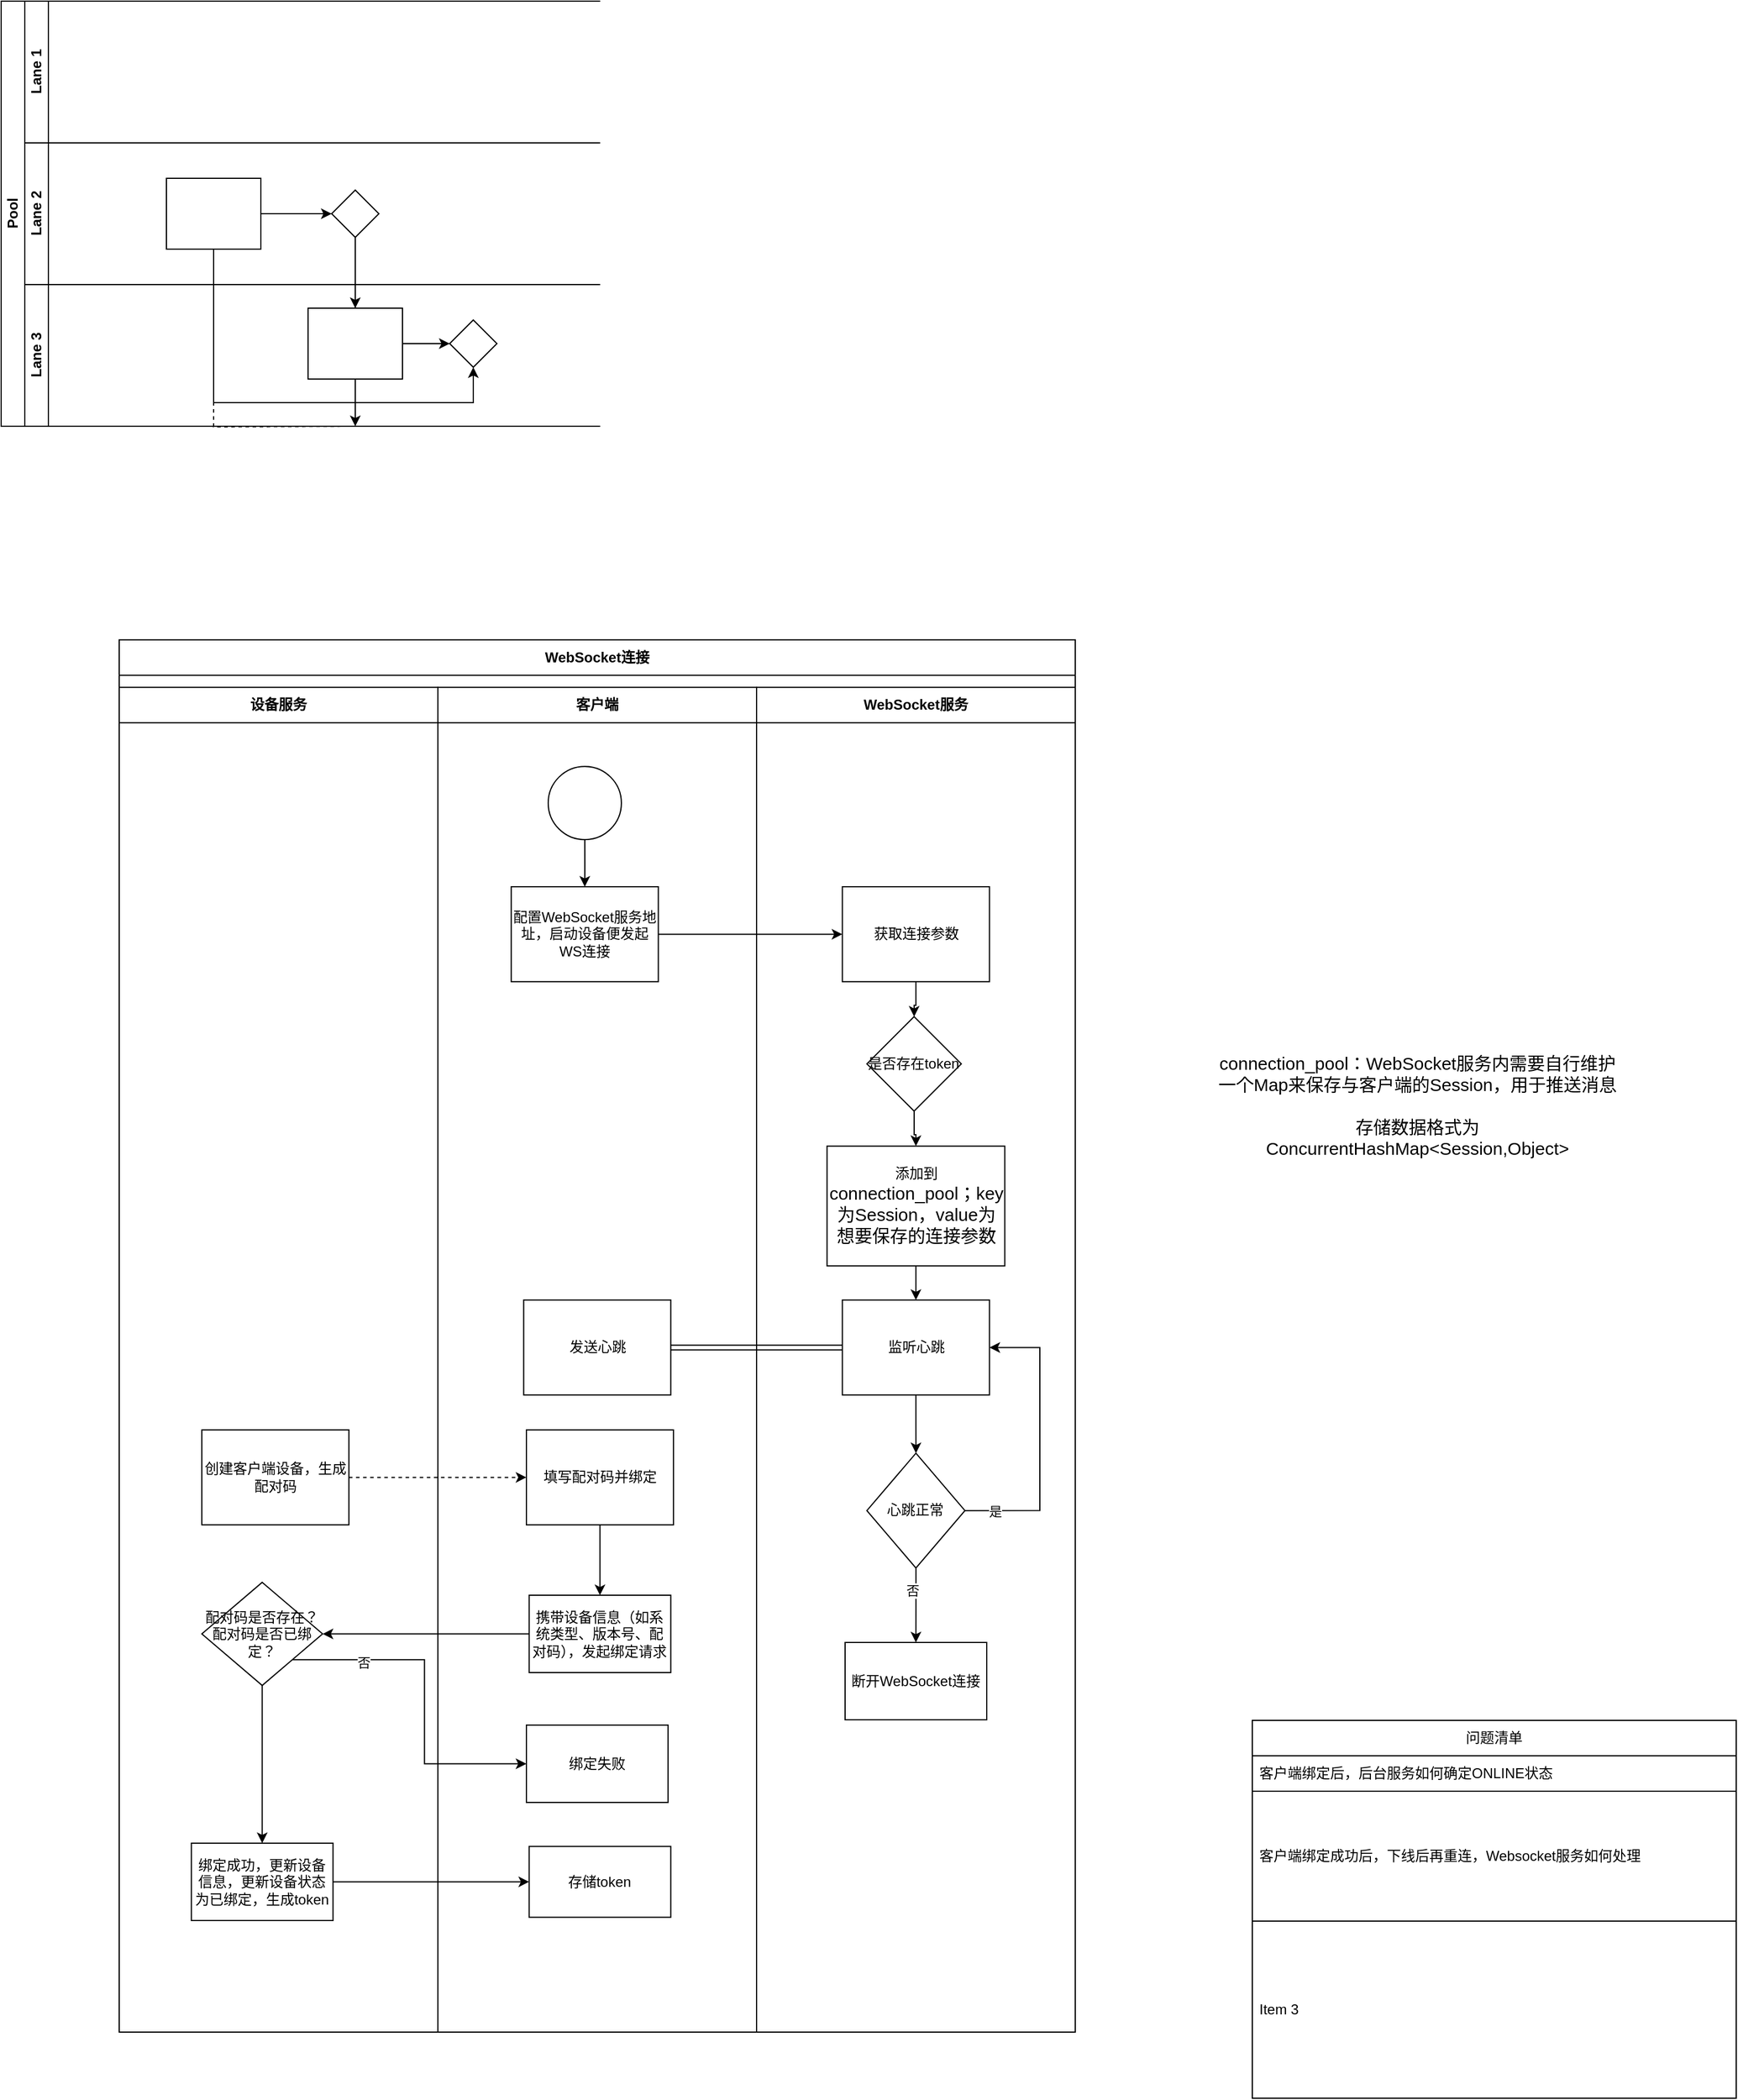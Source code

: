 <mxfile version="24.4.10" type="github">
  <diagram id="prtHgNgQTEPvFCAcTncT" name="Page-1">
    <mxGraphModel dx="1341" dy="1026" grid="1" gridSize="10" guides="1" tooltips="1" connect="1" arrows="1" fold="1" page="1" pageScale="1" pageWidth="1654" pageHeight="2336" math="0" shadow="0">
      <root>
        <mxCell id="0" />
        <mxCell id="1" parent="0" />
        <mxCell id="dNxyNK7c78bLwvsdeMH5-19" value="Pool" style="swimlane;html=1;childLayout=stackLayout;resizeParent=1;resizeParentMax=0;horizontal=0;startSize=20;horizontalStack=0;" parent="1" vertex="1">
          <mxGeometry x="120" y="120" width="540" height="360" as="geometry" />
        </mxCell>
        <mxCell id="dNxyNK7c78bLwvsdeMH5-27" value="" style="edgeStyle=orthogonalEdgeStyle;rounded=0;orthogonalLoop=1;jettySize=auto;html=1;dashed=1;endArrow=none;endFill=0;" parent="dNxyNK7c78bLwvsdeMH5-19" target="dNxyNK7c78bLwvsdeMH5-26" edge="1">
          <mxGeometry relative="1" as="geometry">
            <mxPoint x="300" y="360" as="sourcePoint" />
          </mxGeometry>
        </mxCell>
        <mxCell id="dNxyNK7c78bLwvsdeMH5-31" style="edgeStyle=orthogonalEdgeStyle;rounded=0;orthogonalLoop=1;jettySize=auto;html=1;endArrow=classic;endFill=1;" parent="dNxyNK7c78bLwvsdeMH5-19" source="dNxyNK7c78bLwvsdeMH5-28" edge="1">
          <mxGeometry relative="1" as="geometry">
            <mxPoint x="300" y="360" as="targetPoint" />
          </mxGeometry>
        </mxCell>
        <mxCell id="dNxyNK7c78bLwvsdeMH5-35" style="edgeStyle=orthogonalEdgeStyle;rounded=0;orthogonalLoop=1;jettySize=auto;html=1;endArrow=classic;endFill=1;" parent="dNxyNK7c78bLwvsdeMH5-19" source="dNxyNK7c78bLwvsdeMH5-28" target="dNxyNK7c78bLwvsdeMH5-34" edge="1">
          <mxGeometry relative="1" as="geometry" />
        </mxCell>
        <mxCell id="dNxyNK7c78bLwvsdeMH5-38" style="edgeStyle=orthogonalEdgeStyle;rounded=0;orthogonalLoop=1;jettySize=auto;html=1;endArrow=classic;endFill=1;" parent="dNxyNK7c78bLwvsdeMH5-19" source="dNxyNK7c78bLwvsdeMH5-26" target="dNxyNK7c78bLwvsdeMH5-36" edge="1">
          <mxGeometry relative="1" as="geometry">
            <Array as="points">
              <mxPoint x="180" y="340" />
              <mxPoint x="400" y="340" />
            </Array>
          </mxGeometry>
        </mxCell>
        <mxCell id="dNxyNK7c78bLwvsdeMH5-20" value="Lane 1" style="swimlane;html=1;startSize=20;horizontal=0;container=0;" parent="dNxyNK7c78bLwvsdeMH5-19" vertex="1">
          <mxGeometry x="20" width="520" height="120" as="geometry" />
        </mxCell>
        <mxCell id="dNxyNK7c78bLwvsdeMH5-21" value="Lane 2" style="swimlane;html=1;startSize=20;horizontal=0;" parent="dNxyNK7c78bLwvsdeMH5-19" vertex="1">
          <mxGeometry x="20" y="120" width="520" height="120" as="geometry" />
        </mxCell>
        <mxCell id="dNxyNK7c78bLwvsdeMH5-29" value="" style="edgeStyle=orthogonalEdgeStyle;rounded=0;orthogonalLoop=1;jettySize=auto;html=1;endArrow=classic;endFill=1;" parent="dNxyNK7c78bLwvsdeMH5-21" source="dNxyNK7c78bLwvsdeMH5-26" target="dNxyNK7c78bLwvsdeMH5-28" edge="1">
          <mxGeometry relative="1" as="geometry" />
        </mxCell>
        <mxCell id="dNxyNK7c78bLwvsdeMH5-26" value="" style="rounded=0;whiteSpace=wrap;html=1;fontFamily=Helvetica;fontSize=12;fontColor=#000000;align=center;" parent="dNxyNK7c78bLwvsdeMH5-21" vertex="1">
          <mxGeometry x="120" y="30" width="80" height="60" as="geometry" />
        </mxCell>
        <mxCell id="dNxyNK7c78bLwvsdeMH5-28" value="" style="rhombus;whiteSpace=wrap;html=1;fontFamily=Helvetica;fontSize=12;fontColor=#000000;align=center;" parent="dNxyNK7c78bLwvsdeMH5-21" vertex="1">
          <mxGeometry x="260" y="40" width="40" height="40" as="geometry" />
        </mxCell>
        <mxCell id="dNxyNK7c78bLwvsdeMH5-22" value="Lane 3" style="swimlane;html=1;startSize=20;horizontal=0;" parent="dNxyNK7c78bLwvsdeMH5-19" vertex="1">
          <mxGeometry x="20" y="240" width="520" height="120" as="geometry" />
        </mxCell>
        <mxCell id="dNxyNK7c78bLwvsdeMH5-37" value="" style="edgeStyle=orthogonalEdgeStyle;rounded=0;orthogonalLoop=1;jettySize=auto;html=1;endArrow=classic;endFill=1;" parent="dNxyNK7c78bLwvsdeMH5-22" source="dNxyNK7c78bLwvsdeMH5-34" target="dNxyNK7c78bLwvsdeMH5-36" edge="1">
          <mxGeometry relative="1" as="geometry" />
        </mxCell>
        <mxCell id="dNxyNK7c78bLwvsdeMH5-34" value="" style="rounded=0;whiteSpace=wrap;html=1;fontFamily=Helvetica;fontSize=12;fontColor=#000000;align=center;" parent="dNxyNK7c78bLwvsdeMH5-22" vertex="1">
          <mxGeometry x="240" y="20" width="80" height="60" as="geometry" />
        </mxCell>
        <mxCell id="dNxyNK7c78bLwvsdeMH5-36" value="" style="rhombus;whiteSpace=wrap;html=1;fontFamily=Helvetica;fontSize=12;fontColor=#000000;align=center;" parent="dNxyNK7c78bLwvsdeMH5-22" vertex="1">
          <mxGeometry x="360" y="30" width="40" height="40" as="geometry" />
        </mxCell>
        <mxCell id="Z-QhGD6ONhxHMMDBWDxq-10" value="" style="group" vertex="1" connectable="0" parent="1">
          <mxGeometry x="220" y="650" width="810" height="1190" as="geometry" />
        </mxCell>
        <mxCell id="Z-QhGD6ONhxHMMDBWDxq-20" value="" style="group" vertex="1" connectable="0" parent="Z-QhGD6ONhxHMMDBWDxq-10">
          <mxGeometry y="10.917" width="810" height="1179.083" as="geometry" />
        </mxCell>
        <mxCell id="Z-QhGD6ONhxHMMDBWDxq-1" value="WebSocket连接" style="swimlane;whiteSpace=wrap;html=1;swimlaneLine=1;startSize=30;container=0;" vertex="1" parent="Z-QhGD6ONhxHMMDBWDxq-20">
          <mxGeometry width="810" height="1179.083" as="geometry" />
        </mxCell>
        <mxCell id="Z-QhGD6ONhxHMMDBWDxq-11" value="" style="ellipse;whiteSpace=wrap;html=1;aspect=fixed;" vertex="1" parent="Z-QhGD6ONhxHMMDBWDxq-1">
          <mxGeometry x="363.462" y="107.189" width="62.006" height="62.006" as="geometry" />
        </mxCell>
        <mxCell id="Z-QhGD6ONhxHMMDBWDxq-21" style="edgeStyle=orthogonalEdgeStyle;rounded=0;orthogonalLoop=1;jettySize=auto;html=1;exitX=1;exitY=0.5;exitDx=0;exitDy=0;entryX=0;entryY=0.5;entryDx=0;entryDy=0;dashed=1;" edge="1" parent="Z-QhGD6ONhxHMMDBWDxq-1" source="Z-QhGD6ONhxHMMDBWDxq-12" target="Z-QhGD6ONhxHMMDBWDxq-18">
          <mxGeometry relative="1" as="geometry" />
        </mxCell>
        <mxCell id="Z-QhGD6ONhxHMMDBWDxq-12" value="创建客户端设备，生成配对码" style="whiteSpace=wrap;html=1;" vertex="1" parent="Z-QhGD6ONhxHMMDBWDxq-1">
          <mxGeometry x="70.003" y="669.078" width="124.615" height="80.392" as="geometry" />
        </mxCell>
        <mxCell id="Z-QhGD6ONhxHMMDBWDxq-13" value="" style="edgeStyle=orthogonalEdgeStyle;rounded=0;orthogonalLoop=1;jettySize=auto;html=1;entryX=0.5;entryY=0;entryDx=0;entryDy=0;" edge="1" parent="Z-QhGD6ONhxHMMDBWDxq-1" source="Z-QhGD6ONhxHMMDBWDxq-11" target="Z-QhGD6ONhxHMMDBWDxq-14">
          <mxGeometry relative="1" as="geometry" />
        </mxCell>
        <mxCell id="Z-QhGD6ONhxHMMDBWDxq-22" style="edgeStyle=orthogonalEdgeStyle;rounded=0;orthogonalLoop=1;jettySize=auto;html=1;exitX=1;exitY=0.5;exitDx=0;exitDy=0;entryX=0;entryY=0.5;entryDx=0;entryDy=0;" edge="1" parent="Z-QhGD6ONhxHMMDBWDxq-1" source="Z-QhGD6ONhxHMMDBWDxq-14" target="Z-QhGD6ONhxHMMDBWDxq-16">
          <mxGeometry relative="1" as="geometry" />
        </mxCell>
        <mxCell id="Z-QhGD6ONhxHMMDBWDxq-16" value="获取连接参数" style="whiteSpace=wrap;html=1;" vertex="1" parent="Z-QhGD6ONhxHMMDBWDxq-1">
          <mxGeometry x="612.692" y="209.082" width="124.615" height="80.392" as="geometry" />
        </mxCell>
        <mxCell id="Z-QhGD6ONhxHMMDBWDxq-37" value="监听心跳" style="whiteSpace=wrap;html=1;" vertex="1" parent="Z-QhGD6ONhxHMMDBWDxq-1">
          <mxGeometry x="612.692" y="559.085" width="124.615" height="80.392" as="geometry" />
        </mxCell>
        <mxCell id="Z-QhGD6ONhxHMMDBWDxq-63" style="edgeStyle=orthogonalEdgeStyle;rounded=0;orthogonalLoop=1;jettySize=auto;html=1;exitX=1;exitY=0.5;exitDx=0;exitDy=0;entryX=0;entryY=0.5;entryDx=0;entryDy=0;shape=link;" edge="1" parent="Z-QhGD6ONhxHMMDBWDxq-1" source="Z-QhGD6ONhxHMMDBWDxq-62" target="Z-QhGD6ONhxHMMDBWDxq-37">
          <mxGeometry relative="1" as="geometry" />
        </mxCell>
        <mxCell id="Z-QhGD6ONhxHMMDBWDxq-75" style="edgeStyle=orthogonalEdgeStyle;rounded=0;orthogonalLoop=1;jettySize=auto;html=1;exitX=1;exitY=0.5;exitDx=0;exitDy=0;entryX=1;entryY=0.5;entryDx=0;entryDy=0;" edge="1" parent="Z-QhGD6ONhxHMMDBWDxq-1" source="Z-QhGD6ONhxHMMDBWDxq-64" target="Z-QhGD6ONhxHMMDBWDxq-37">
          <mxGeometry relative="1" as="geometry">
            <Array as="points">
              <mxPoint x="780" y="737" />
              <mxPoint x="780" y="599" />
            </Array>
          </mxGeometry>
        </mxCell>
        <mxCell id="Z-QhGD6ONhxHMMDBWDxq-77" value="是" style="edgeLabel;html=1;align=center;verticalAlign=middle;resizable=0;points=[];" vertex="1" connectable="0" parent="Z-QhGD6ONhxHMMDBWDxq-75">
          <mxGeometry x="-0.791" relative="1" as="geometry">
            <mxPoint as="offset" />
          </mxGeometry>
        </mxCell>
        <mxCell id="Z-QhGD6ONhxHMMDBWDxq-64" value="心跳正常" style="rhombus;whiteSpace=wrap;html=1;" vertex="1" parent="Z-QhGD6ONhxHMMDBWDxq-1">
          <mxGeometry x="633.462" y="688.801" width="83.077" height="97.244" as="geometry" />
        </mxCell>
        <mxCell id="Z-QhGD6ONhxHMMDBWDxq-65" value="" style="edgeStyle=orthogonalEdgeStyle;rounded=0;orthogonalLoop=1;jettySize=auto;html=1;" edge="1" parent="Z-QhGD6ONhxHMMDBWDxq-1" source="Z-QhGD6ONhxHMMDBWDxq-37" target="Z-QhGD6ONhxHMMDBWDxq-64">
          <mxGeometry relative="1" as="geometry" />
        </mxCell>
        <mxCell id="Z-QhGD6ONhxHMMDBWDxq-8" value="客户端" style="swimlane;whiteSpace=wrap;html=1;startSize=30;container=0;" vertex="1" parent="Z-QhGD6ONhxHMMDBWDxq-1">
          <mxGeometry x="270.0" y="40.196" width="270.0" height="1138.887" as="geometry" />
        </mxCell>
        <mxCell id="Z-QhGD6ONhxHMMDBWDxq-14" value="配置WebSocket服务地址，启动设备便发起WS连接" style="whiteSpace=wrap;html=1;" vertex="1" parent="Z-QhGD6ONhxHMMDBWDxq-8">
          <mxGeometry x="62.152" y="168.886" width="124.615" height="80.392" as="geometry" />
        </mxCell>
        <mxCell id="Z-QhGD6ONhxHMMDBWDxq-18" value="填写配对码并绑定" style="whiteSpace=wrap;html=1;" vertex="1" parent="Z-QhGD6ONhxHMMDBWDxq-8">
          <mxGeometry x="75.002" y="628.885" width="124.615" height="80.392" as="geometry" />
        </mxCell>
        <mxCell id="Z-QhGD6ONhxHMMDBWDxq-62" value="发送心跳" style="whiteSpace=wrap;html=1;" vertex="1" parent="Z-QhGD6ONhxHMMDBWDxq-8">
          <mxGeometry x="72.692" y="518.889" width="124.615" height="80.392" as="geometry" />
        </mxCell>
        <mxCell id="Z-QhGD6ONhxHMMDBWDxq-78" value="携带设备信息（如系统类型、版本号、配对码），发起绑定请求" style="whiteSpace=wrap;html=1;" vertex="1" parent="Z-QhGD6ONhxHMMDBWDxq-8">
          <mxGeometry x="77.309" y="768.892" width="120" height="65.505" as="geometry" />
        </mxCell>
        <mxCell id="Z-QhGD6ONhxHMMDBWDxq-79" value="" style="edgeStyle=orthogonalEdgeStyle;rounded=0;orthogonalLoop=1;jettySize=auto;html=1;" edge="1" parent="Z-QhGD6ONhxHMMDBWDxq-8" source="Z-QhGD6ONhxHMMDBWDxq-18" target="Z-QhGD6ONhxHMMDBWDxq-78">
          <mxGeometry relative="1" as="geometry" />
        </mxCell>
        <mxCell id="Z-QhGD6ONhxHMMDBWDxq-96" value="存储token" style="whiteSpace=wrap;html=1;" vertex="1" parent="Z-QhGD6ONhxHMMDBWDxq-8">
          <mxGeometry x="77.305" y="981.635" width="120" height="60" as="geometry" />
        </mxCell>
        <mxCell id="Z-QhGD6ONhxHMMDBWDxq-85" value="绑定失败" style="whiteSpace=wrap;html=1;" vertex="1" parent="Z-QhGD6ONhxHMMDBWDxq-8">
          <mxGeometry x="75.005" y="878.882" width="120" height="65.505" as="geometry" />
        </mxCell>
        <mxCell id="Z-QhGD6ONhxHMMDBWDxq-68" value="断开WebSocket连接" style="whiteSpace=wrap;html=1;" vertex="1" parent="Z-QhGD6ONhxHMMDBWDxq-1">
          <mxGeometry x="615" y="849.087" width="120" height="65.505" as="geometry" />
        </mxCell>
        <mxCell id="Z-QhGD6ONhxHMMDBWDxq-69" value="" style="edgeStyle=orthogonalEdgeStyle;rounded=0;orthogonalLoop=1;jettySize=auto;html=1;" edge="1" parent="Z-QhGD6ONhxHMMDBWDxq-1" source="Z-QhGD6ONhxHMMDBWDxq-64" target="Z-QhGD6ONhxHMMDBWDxq-68">
          <mxGeometry relative="1" as="geometry" />
        </mxCell>
        <mxCell id="Z-QhGD6ONhxHMMDBWDxq-70" value="否" style="edgeLabel;html=1;align=center;verticalAlign=middle;resizable=0;points=[];" vertex="1" connectable="0" parent="Z-QhGD6ONhxHMMDBWDxq-69">
          <mxGeometry x="-0.321" y="-3" relative="1" as="geometry">
            <mxPoint y="-3" as="offset" />
          </mxGeometry>
        </mxCell>
        <mxCell id="Z-QhGD6ONhxHMMDBWDxq-91" style="edgeStyle=orthogonalEdgeStyle;rounded=0;orthogonalLoop=1;jettySize=auto;html=1;exitX=0.5;exitY=1;exitDx=0;exitDy=0;entryX=0.5;entryY=0;entryDx=0;entryDy=0;" edge="1" parent="Z-QhGD6ONhxHMMDBWDxq-1" source="Z-QhGD6ONhxHMMDBWDxq-83" target="Z-QhGD6ONhxHMMDBWDxq-90">
          <mxGeometry relative="1" as="geometry" />
        </mxCell>
        <mxCell id="Z-QhGD6ONhxHMMDBWDxq-100" style="edgeStyle=orthogonalEdgeStyle;rounded=0;orthogonalLoop=1;jettySize=auto;html=1;exitX=1;exitY=1;exitDx=0;exitDy=0;entryX=0;entryY=0.5;entryDx=0;entryDy=0;" edge="1" parent="Z-QhGD6ONhxHMMDBWDxq-1" source="Z-QhGD6ONhxHMMDBWDxq-83" target="Z-QhGD6ONhxHMMDBWDxq-85">
          <mxGeometry relative="1" as="geometry" />
        </mxCell>
        <mxCell id="Z-QhGD6ONhxHMMDBWDxq-101" value="否" style="edgeLabel;html=1;align=center;verticalAlign=middle;resizable=0;points=[];" vertex="1" connectable="0" parent="Z-QhGD6ONhxHMMDBWDxq-100">
          <mxGeometry x="-0.58" y="-2" relative="1" as="geometry">
            <mxPoint as="offset" />
          </mxGeometry>
        </mxCell>
        <mxCell id="Z-QhGD6ONhxHMMDBWDxq-83" value="配对码是否存在？配对码是否已绑定？" style="rhombus;whiteSpace=wrap;html=1;" vertex="1" parent="Z-QhGD6ONhxHMMDBWDxq-1">
          <mxGeometry x="70" y="798.169" width="102.31" height="87.339" as="geometry" />
        </mxCell>
        <mxCell id="Z-QhGD6ONhxHMMDBWDxq-84" value="" style="edgeStyle=orthogonalEdgeStyle;rounded=0;orthogonalLoop=1;jettySize=auto;html=1;" edge="1" parent="Z-QhGD6ONhxHMMDBWDxq-1" source="Z-QhGD6ONhxHMMDBWDxq-78" target="Z-QhGD6ONhxHMMDBWDxq-83">
          <mxGeometry relative="1" as="geometry" />
        </mxCell>
        <mxCell id="Z-QhGD6ONhxHMMDBWDxq-90" value="绑定成功，更新设备信息，更新设备状态为已绑定，生成token" style="whiteSpace=wrap;html=1;" vertex="1" parent="Z-QhGD6ONhxHMMDBWDxq-1">
          <mxGeometry x="61.155" y="1019.078" width="120" height="65.505" as="geometry" />
        </mxCell>
        <mxCell id="Z-QhGD6ONhxHMMDBWDxq-97" value="" style="edgeStyle=orthogonalEdgeStyle;rounded=0;orthogonalLoop=1;jettySize=auto;html=1;" edge="1" parent="Z-QhGD6ONhxHMMDBWDxq-1" source="Z-QhGD6ONhxHMMDBWDxq-90" target="Z-QhGD6ONhxHMMDBWDxq-96">
          <mxGeometry relative="1" as="geometry" />
        </mxCell>
        <mxCell id="Z-QhGD6ONhxHMMDBWDxq-2" value="设备服务" style="swimlane;whiteSpace=wrap;html=1;startSize=30;container=0;" vertex="1" parent="Z-QhGD6ONhxHMMDBWDxq-20">
          <mxGeometry y="40.196" width="270.0" height="1138.887" as="geometry" />
        </mxCell>
        <mxCell id="Z-QhGD6ONhxHMMDBWDxq-9" value="WebSocket服务" style="swimlane;whiteSpace=wrap;html=1;startSize=30;container=0;" vertex="1" parent="Z-QhGD6ONhxHMMDBWDxq-20">
          <mxGeometry x="540.0" y="40.196" width="270.0" height="1138.887" as="geometry" />
        </mxCell>
        <mxCell id="Z-QhGD6ONhxHMMDBWDxq-30" value="添加到&lt;span style=&quot;font-size: 15px;&quot;&gt;connection_pool；key为Session，value为想要保存的连接参数&lt;/span&gt;" style="whiteSpace=wrap;html=1;" vertex="1" parent="Z-QhGD6ONhxHMMDBWDxq-9">
          <mxGeometry x="59.71" y="388.56" width="150.58" height="101.44" as="geometry" />
        </mxCell>
        <mxCell id="Z-QhGD6ONhxHMMDBWDxq-92" value="是否存在token" style="rhombus;whiteSpace=wrap;html=1;" vertex="1" parent="Z-QhGD6ONhxHMMDBWDxq-9">
          <mxGeometry x="93.46" y="278.884" width="80" height="80" as="geometry" />
        </mxCell>
        <mxCell id="Z-QhGD6ONhxHMMDBWDxq-94" value="" style="edgeStyle=orthogonalEdgeStyle;rounded=0;orthogonalLoop=1;jettySize=auto;html=1;" edge="1" parent="Z-QhGD6ONhxHMMDBWDxq-9" source="Z-QhGD6ONhxHMMDBWDxq-92" target="Z-QhGD6ONhxHMMDBWDxq-30">
          <mxGeometry relative="1" as="geometry" />
        </mxCell>
        <mxCell id="Z-QhGD6ONhxHMMDBWDxq-38" value="" style="edgeStyle=orthogonalEdgeStyle;rounded=0;orthogonalLoop=1;jettySize=auto;html=1;" edge="1" parent="Z-QhGD6ONhxHMMDBWDxq-20" source="Z-QhGD6ONhxHMMDBWDxq-30" target="Z-QhGD6ONhxHMMDBWDxq-37">
          <mxGeometry relative="1" as="geometry" />
        </mxCell>
        <mxCell id="Z-QhGD6ONhxHMMDBWDxq-93" value="" style="edgeStyle=orthogonalEdgeStyle;rounded=0;orthogonalLoop=1;jettySize=auto;html=1;" edge="1" parent="Z-QhGD6ONhxHMMDBWDxq-20" source="Z-QhGD6ONhxHMMDBWDxq-16" target="Z-QhGD6ONhxHMMDBWDxq-92">
          <mxGeometry relative="1" as="geometry" />
        </mxCell>
        <mxCell id="Z-QhGD6ONhxHMMDBWDxq-29" value="connection_pool：WebSocket服务内需要自行维护一个Map来保存与客户端的Session，用于推送消息&lt;div&gt;&lt;br&gt;&lt;/div&gt;&lt;div&gt;存储数据格式为ConcurrentHashMap&amp;lt;Session,Object&amp;gt;&lt;/div&gt;" style="text;html=1;align=center;verticalAlign=middle;whiteSpace=wrap;rounded=0;fontSize=15;" vertex="1" parent="1">
          <mxGeometry x="1150" y="1050" width="340" height="10" as="geometry" />
        </mxCell>
        <mxCell id="Z-QhGD6ONhxHMMDBWDxq-102" value="问题清单" style="swimlane;fontStyle=0;childLayout=stackLayout;horizontal=1;startSize=30;horizontalStack=0;resizeParent=1;resizeParentMax=0;resizeLast=0;collapsible=1;marginBottom=0;whiteSpace=wrap;html=1;" vertex="1" parent="1">
          <mxGeometry x="1180" y="1576" width="410" height="320" as="geometry" />
        </mxCell>
        <mxCell id="Z-QhGD6ONhxHMMDBWDxq-103" value="客户端绑定后，后台服务如何确定ONLINE状态" style="text;strokeColor=default;fillColor=none;align=left;verticalAlign=middle;spacingLeft=4;spacingRight=4;overflow=hidden;points=[[0,0.5],[1,0.5]];portConstraint=eastwest;rotatable=0;whiteSpace=wrap;html=1;" vertex="1" parent="Z-QhGD6ONhxHMMDBWDxq-102">
          <mxGeometry y="30" width="410" height="30" as="geometry" />
        </mxCell>
        <mxCell id="Z-QhGD6ONhxHMMDBWDxq-104" value="客户端绑定成功后，下线后再重连，Websocket服务如何处理" style="text;strokeColor=default;fillColor=none;align=left;verticalAlign=middle;spacingLeft=4;spacingRight=4;overflow=hidden;points=[[0,0.5],[1,0.5]];portConstraint=eastwest;rotatable=0;whiteSpace=wrap;html=1;" vertex="1" parent="Z-QhGD6ONhxHMMDBWDxq-102">
          <mxGeometry y="60" width="410" height="110" as="geometry" />
        </mxCell>
        <mxCell id="Z-QhGD6ONhxHMMDBWDxq-105" value="Item 3" style="text;strokeColor=none;fillColor=none;align=left;verticalAlign=middle;spacingLeft=4;spacingRight=4;overflow=hidden;points=[[0,0.5],[1,0.5]];portConstraint=eastwest;rotatable=0;whiteSpace=wrap;html=1;" vertex="1" parent="Z-QhGD6ONhxHMMDBWDxq-102">
          <mxGeometry y="170" width="410" height="150" as="geometry" />
        </mxCell>
      </root>
    </mxGraphModel>
  </diagram>
</mxfile>
